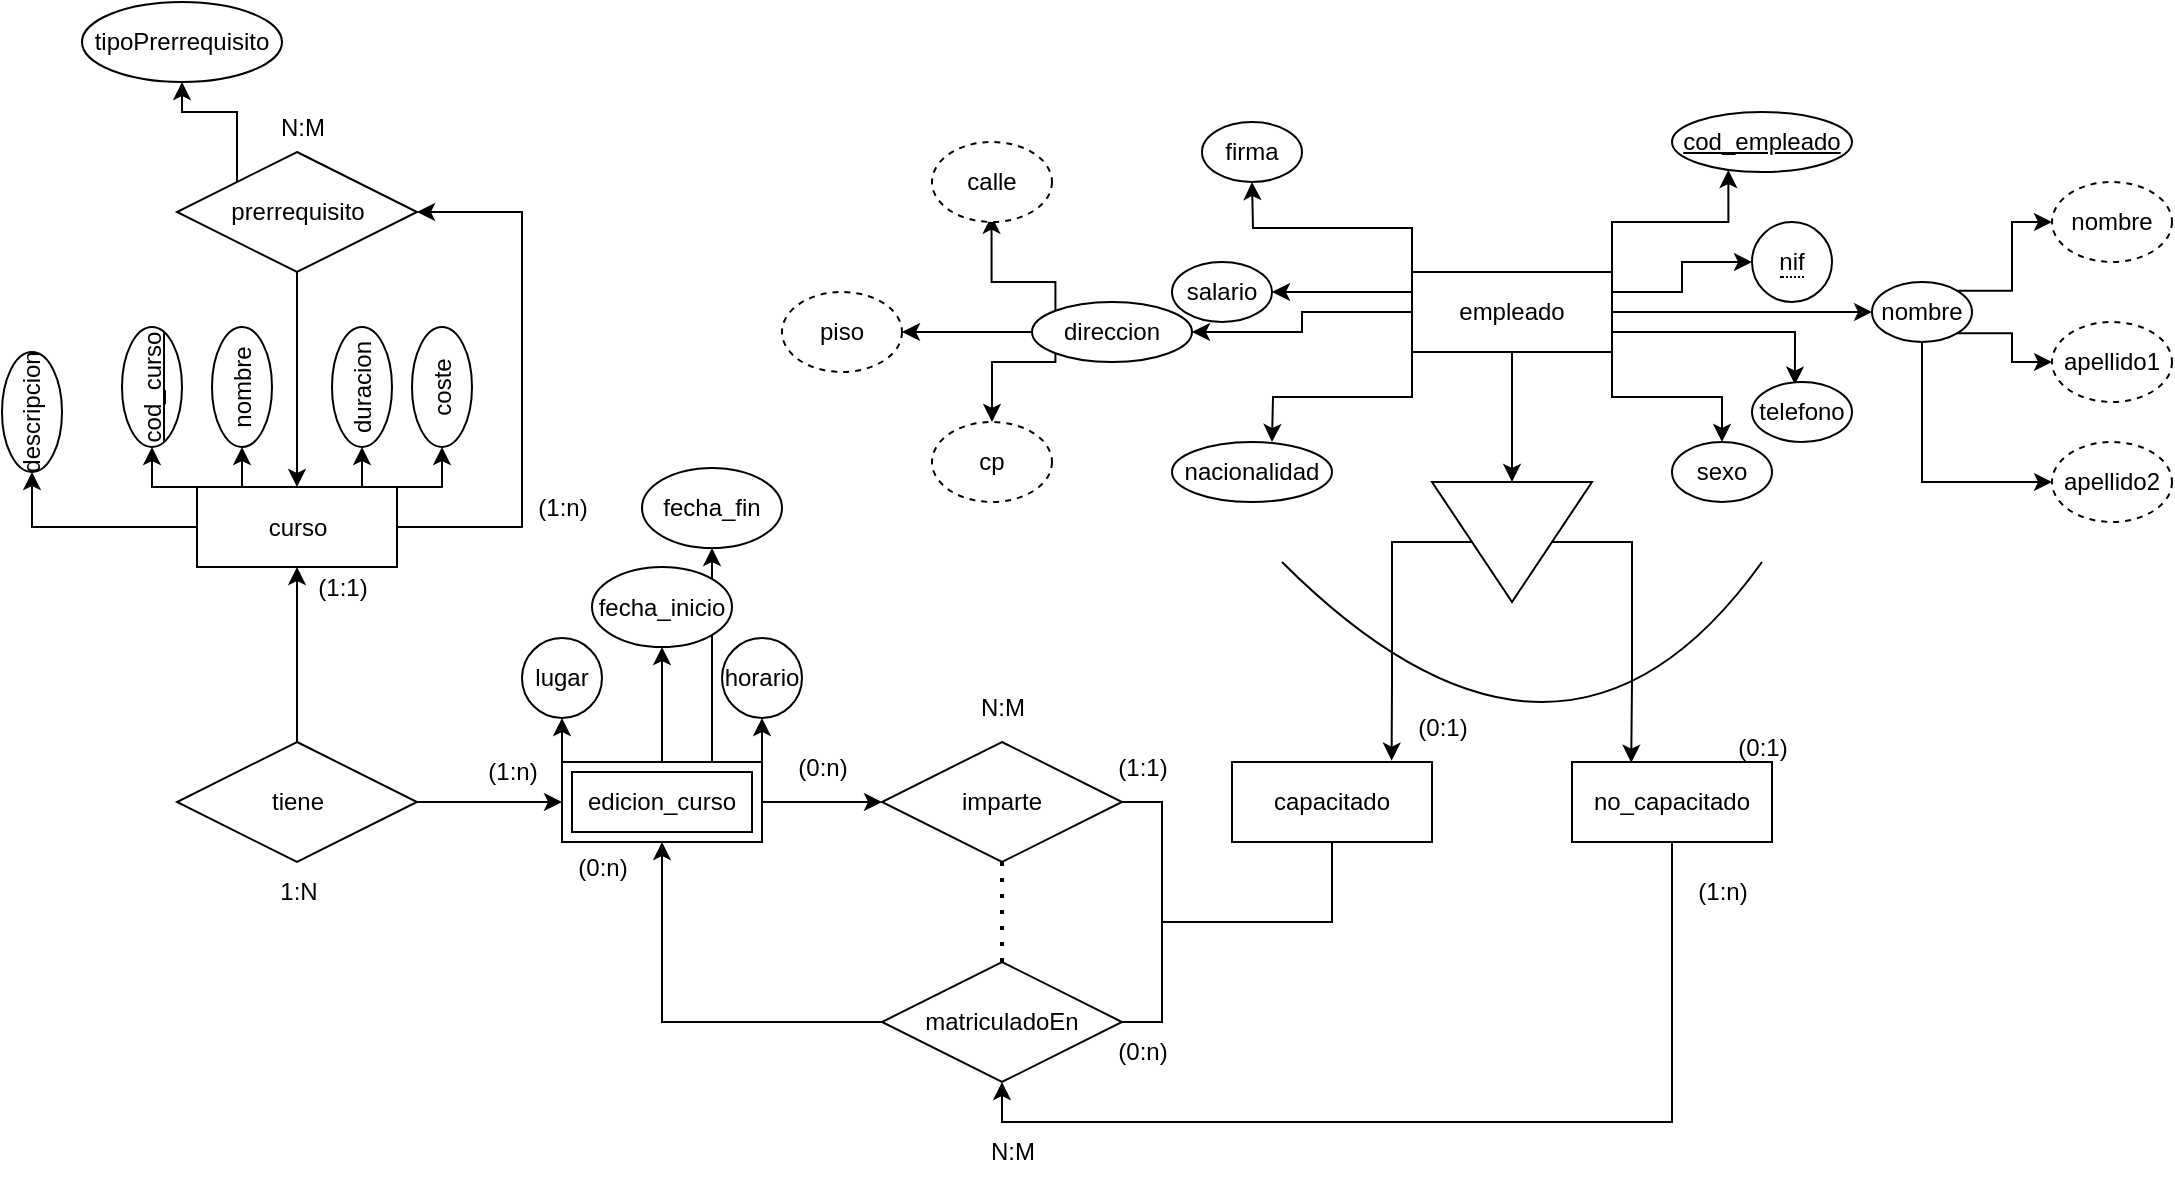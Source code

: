 <mxfile version="28.1.2">
  <diagram name="Página-1" id="0zJCw1sYovtuaRxypsm6">
    <mxGraphModel dx="1148" dy="580" grid="1" gridSize="10" guides="1" tooltips="1" connect="1" arrows="1" fold="1" page="1" pageScale="1" pageWidth="1169" pageHeight="827" math="0" shadow="0">
      <root>
        <mxCell id="0" />
        <mxCell id="1" parent="0" />
        <mxCell id="AZbEY5aal7Knsx-DjhQu-7" style="edgeStyle=orthogonalEdgeStyle;rounded=0;orthogonalLoop=1;jettySize=auto;html=1;exitX=0;exitY=0;exitDx=0;exitDy=0;entryX=0;entryY=0.5;entryDx=0;entryDy=0;" edge="1" parent="1" source="KuVAr_w8Dm7MHAjm1UZN-1" target="AZbEY5aal7Knsx-DjhQu-14">
          <mxGeometry relative="1" as="geometry">
            <mxPoint x="120" y="302.5" as="targetPoint" />
          </mxGeometry>
        </mxCell>
        <mxCell id="AZbEY5aal7Knsx-DjhQu-8" style="edgeStyle=orthogonalEdgeStyle;rounded=0;orthogonalLoop=1;jettySize=auto;html=1;exitX=0.25;exitY=0;exitDx=0;exitDy=0;entryX=0;entryY=0.5;entryDx=0;entryDy=0;" edge="1" parent="1" source="KuVAr_w8Dm7MHAjm1UZN-1" target="AZbEY5aal7Knsx-DjhQu-12">
          <mxGeometry relative="1" as="geometry">
            <mxPoint x="160" y="302.5" as="targetPoint" />
          </mxGeometry>
        </mxCell>
        <mxCell id="AZbEY5aal7Knsx-DjhQu-10" style="edgeStyle=orthogonalEdgeStyle;rounded=0;orthogonalLoop=1;jettySize=auto;html=1;exitX=0.75;exitY=0;exitDx=0;exitDy=0;entryX=0;entryY=0.5;entryDx=0;entryDy=0;" edge="1" parent="1" source="KuVAr_w8Dm7MHAjm1UZN-1" target="AZbEY5aal7Knsx-DjhQu-16">
          <mxGeometry relative="1" as="geometry">
            <mxPoint x="220" y="302.5" as="targetPoint" />
          </mxGeometry>
        </mxCell>
        <mxCell id="AZbEY5aal7Knsx-DjhQu-11" style="edgeStyle=orthogonalEdgeStyle;rounded=0;orthogonalLoop=1;jettySize=auto;html=1;exitX=1;exitY=0;exitDx=0;exitDy=0;entryX=0;entryY=0.5;entryDx=0;entryDy=0;" edge="1" parent="1" source="KuVAr_w8Dm7MHAjm1UZN-1" target="AZbEY5aal7Knsx-DjhQu-17">
          <mxGeometry relative="1" as="geometry">
            <mxPoint x="250" y="302.5" as="targetPoint" />
          </mxGeometry>
        </mxCell>
        <mxCell id="AZbEY5aal7Knsx-DjhQu-90" style="edgeStyle=orthogonalEdgeStyle;rounded=0;orthogonalLoop=1;jettySize=auto;html=1;exitX=0;exitY=0.5;exitDx=0;exitDy=0;entryX=0;entryY=0.5;entryDx=0;entryDy=0;" edge="1" parent="1" source="KuVAr_w8Dm7MHAjm1UZN-1" target="AZbEY5aal7Knsx-DjhQu-15">
          <mxGeometry relative="1" as="geometry" />
        </mxCell>
        <mxCell id="AZbEY5aal7Knsx-DjhQu-92" style="edgeStyle=orthogonalEdgeStyle;rounded=0;orthogonalLoop=1;jettySize=auto;html=1;exitX=1;exitY=0.5;exitDx=0;exitDy=0;entryX=1;entryY=0.5;entryDx=0;entryDy=0;" edge="1" parent="1" source="KuVAr_w8Dm7MHAjm1UZN-1" target="AZbEY5aal7Knsx-DjhQu-91">
          <mxGeometry relative="1" as="geometry">
            <Array as="points">
              <mxPoint x="300" y="342" />
              <mxPoint x="300" y="185" />
            </Array>
          </mxGeometry>
        </mxCell>
        <mxCell id="KuVAr_w8Dm7MHAjm1UZN-1" value="curso" style="whiteSpace=wrap;html=1;align=center;" parent="1" vertex="1">
          <mxGeometry x="137.5" y="322.5" width="100" height="40" as="geometry" />
        </mxCell>
        <mxCell id="AZbEY5aal7Knsx-DjhQu-23" style="edgeStyle=orthogonalEdgeStyle;rounded=0;orthogonalLoop=1;jettySize=auto;html=1;exitX=0;exitY=0;exitDx=0;exitDy=0;entryX=0.5;entryY=1;entryDx=0;entryDy=0;" edge="1" parent="1" source="KuVAr_w8Dm7MHAjm1UZN-3" target="AZbEY5aal7Knsx-DjhQu-22">
          <mxGeometry relative="1" as="geometry" />
        </mxCell>
        <mxCell id="AZbEY5aal7Knsx-DjhQu-26" style="edgeStyle=orthogonalEdgeStyle;rounded=0;orthogonalLoop=1;jettySize=auto;html=1;exitX=1;exitY=0;exitDx=0;exitDy=0;entryX=0.5;entryY=1;entryDx=0;entryDy=0;" edge="1" parent="1" source="KuVAr_w8Dm7MHAjm1UZN-3" target="AZbEY5aal7Knsx-DjhQu-25">
          <mxGeometry relative="1" as="geometry" />
        </mxCell>
        <mxCell id="AZbEY5aal7Knsx-DjhQu-27" style="edgeStyle=orthogonalEdgeStyle;rounded=0;orthogonalLoop=1;jettySize=auto;html=1;exitX=0.5;exitY=0;exitDx=0;exitDy=0;entryX=0.5;entryY=1;entryDx=0;entryDy=0;" edge="1" parent="1" source="KuVAr_w8Dm7MHAjm1UZN-3" target="AZbEY5aal7Knsx-DjhQu-24">
          <mxGeometry relative="1" as="geometry" />
        </mxCell>
        <mxCell id="AZbEY5aal7Knsx-DjhQu-88" value="" style="edgeStyle=orthogonalEdgeStyle;rounded=0;orthogonalLoop=1;jettySize=auto;html=1;" edge="1" parent="1" source="KuVAr_w8Dm7MHAjm1UZN-3" target="AZbEY5aal7Knsx-DjhQu-1">
          <mxGeometry relative="1" as="geometry" />
        </mxCell>
        <mxCell id="AZbEY5aal7Knsx-DjhQu-109" style="edgeStyle=orthogonalEdgeStyle;rounded=0;orthogonalLoop=1;jettySize=auto;html=1;exitX=0.75;exitY=0;exitDx=0;exitDy=0;entryX=0.5;entryY=1;entryDx=0;entryDy=0;" edge="1" parent="1" source="KuVAr_w8Dm7MHAjm1UZN-3" target="AZbEY5aal7Knsx-DjhQu-110">
          <mxGeometry relative="1" as="geometry">
            <mxPoint x="394.759" y="350" as="targetPoint" />
          </mxGeometry>
        </mxCell>
        <mxCell id="KuVAr_w8Dm7MHAjm1UZN-3" value="edicion_curso" style="shape=ext;margin=3;double=1;whiteSpace=wrap;html=1;align=center;" parent="1" vertex="1">
          <mxGeometry x="320" y="460" width="100" height="40" as="geometry" />
        </mxCell>
        <mxCell id="AZbEY5aal7Knsx-DjhQu-30" style="edgeStyle=orthogonalEdgeStyle;rounded=0;orthogonalLoop=1;jettySize=auto;html=1;exitX=0.5;exitY=1;exitDx=0;exitDy=0;entryX=0;entryY=0.5;entryDx=0;entryDy=0;" edge="1" parent="1" source="KuVAr_w8Dm7MHAjm1UZN-4" target="AZbEY5aal7Knsx-DjhQu-29">
          <mxGeometry relative="1" as="geometry" />
        </mxCell>
        <mxCell id="AZbEY5aal7Knsx-DjhQu-38" style="edgeStyle=orthogonalEdgeStyle;rounded=0;orthogonalLoop=1;jettySize=auto;html=1;exitX=1;exitY=0;exitDx=0;exitDy=0;entryX=0.313;entryY=0.967;entryDx=0;entryDy=0;entryPerimeter=0;" edge="1" parent="1" source="KuVAr_w8Dm7MHAjm1UZN-4" target="AZbEY5aal7Knsx-DjhQu-43">
          <mxGeometry relative="1" as="geometry">
            <mxPoint x="895" y="170" as="targetPoint" />
          </mxGeometry>
        </mxCell>
        <mxCell id="AZbEY5aal7Knsx-DjhQu-39" style="edgeStyle=orthogonalEdgeStyle;rounded=0;orthogonalLoop=1;jettySize=auto;html=1;exitX=1;exitY=0.25;exitDx=0;exitDy=0;" edge="1" parent="1" source="KuVAr_w8Dm7MHAjm1UZN-4" target="AZbEY5aal7Knsx-DjhQu-45">
          <mxGeometry relative="1" as="geometry">
            <mxPoint x="905" y="225.238" as="targetPoint" />
          </mxGeometry>
        </mxCell>
        <mxCell id="AZbEY5aal7Knsx-DjhQu-41" style="edgeStyle=orthogonalEdgeStyle;rounded=0;orthogonalLoop=1;jettySize=auto;html=1;exitX=1;exitY=0.75;exitDx=0;exitDy=0;entryX=0.429;entryY=0.043;entryDx=0;entryDy=0;entryPerimeter=0;" edge="1" parent="1" source="KuVAr_w8Dm7MHAjm1UZN-4" target="AZbEY5aal7Knsx-DjhQu-54">
          <mxGeometry relative="1" as="geometry">
            <mxPoint x="935" y="270" as="targetPoint" />
          </mxGeometry>
        </mxCell>
        <mxCell id="AZbEY5aal7Knsx-DjhQu-42" style="edgeStyle=orthogonalEdgeStyle;rounded=0;orthogonalLoop=1;jettySize=auto;html=1;exitX=1;exitY=1;exitDx=0;exitDy=0;entryX=0.5;entryY=0;entryDx=0;entryDy=0;" edge="1" parent="1" source="KuVAr_w8Dm7MHAjm1UZN-4" target="AZbEY5aal7Knsx-DjhQu-55">
          <mxGeometry relative="1" as="geometry">
            <mxPoint x="895" y="300" as="targetPoint" />
          </mxGeometry>
        </mxCell>
        <mxCell id="AZbEY5aal7Knsx-DjhQu-53" style="edgeStyle=orthogonalEdgeStyle;rounded=0;orthogonalLoop=1;jettySize=auto;html=1;exitX=1;exitY=0.5;exitDx=0;exitDy=0;entryX=0;entryY=0.5;entryDx=0;entryDy=0;" edge="1" parent="1" source="KuVAr_w8Dm7MHAjm1UZN-4" target="AZbEY5aal7Knsx-DjhQu-44">
          <mxGeometry relative="1" as="geometry" />
        </mxCell>
        <mxCell id="AZbEY5aal7Knsx-DjhQu-56" style="edgeStyle=orthogonalEdgeStyle;rounded=0;orthogonalLoop=1;jettySize=auto;html=1;exitX=0;exitY=0;exitDx=0;exitDy=0;" edge="1" parent="1" source="KuVAr_w8Dm7MHAjm1UZN-4">
          <mxGeometry relative="1" as="geometry">
            <mxPoint x="665" y="170" as="targetPoint" />
          </mxGeometry>
        </mxCell>
        <mxCell id="AZbEY5aal7Knsx-DjhQu-57" style="edgeStyle=orthogonalEdgeStyle;rounded=0;orthogonalLoop=1;jettySize=auto;html=1;exitX=0;exitY=0.25;exitDx=0;exitDy=0;" edge="1" parent="1" source="KuVAr_w8Dm7MHAjm1UZN-4">
          <mxGeometry relative="1" as="geometry">
            <mxPoint x="675" y="225" as="targetPoint" />
          </mxGeometry>
        </mxCell>
        <mxCell id="AZbEY5aal7Knsx-DjhQu-59" style="edgeStyle=orthogonalEdgeStyle;rounded=0;orthogonalLoop=1;jettySize=auto;html=1;exitX=0;exitY=1;exitDx=0;exitDy=0;" edge="1" parent="1" source="KuVAr_w8Dm7MHAjm1UZN-4">
          <mxGeometry relative="1" as="geometry">
            <mxPoint x="675" y="300" as="targetPoint" />
          </mxGeometry>
        </mxCell>
        <mxCell id="AZbEY5aal7Knsx-DjhQu-65" value="" style="edgeStyle=orthogonalEdgeStyle;rounded=0;orthogonalLoop=1;jettySize=auto;html=1;" edge="1" parent="1" source="KuVAr_w8Dm7MHAjm1UZN-4" target="AZbEY5aal7Knsx-DjhQu-63">
          <mxGeometry relative="1" as="geometry" />
        </mxCell>
        <mxCell id="KuVAr_w8Dm7MHAjm1UZN-4" value="empleado" style="whiteSpace=wrap;html=1;align=center;" parent="1" vertex="1">
          <mxGeometry x="745" y="215" width="100" height="40" as="geometry" />
        </mxCell>
        <mxCell id="AZbEY5aal7Knsx-DjhQu-1" value="imparte" style="shape=rhombus;perimeter=rhombusPerimeter;whiteSpace=wrap;html=1;align=center;" vertex="1" parent="1">
          <mxGeometry x="480" y="450" width="120" height="60" as="geometry" />
        </mxCell>
        <mxCell id="AZbEY5aal7Knsx-DjhQu-86" style="edgeStyle=orthogonalEdgeStyle;rounded=0;orthogonalLoop=1;jettySize=auto;html=1;exitX=0.5;exitY=0;exitDx=0;exitDy=0;entryX=0.5;entryY=1;entryDx=0;entryDy=0;" edge="1" parent="1" source="AZbEY5aal7Knsx-DjhQu-2" target="KuVAr_w8Dm7MHAjm1UZN-1">
          <mxGeometry relative="1" as="geometry" />
        </mxCell>
        <mxCell id="AZbEY5aal7Knsx-DjhQu-87" value="" style="edgeStyle=orthogonalEdgeStyle;rounded=0;orthogonalLoop=1;jettySize=auto;html=1;" edge="1" parent="1" source="AZbEY5aal7Knsx-DjhQu-2" target="KuVAr_w8Dm7MHAjm1UZN-3">
          <mxGeometry relative="1" as="geometry" />
        </mxCell>
        <mxCell id="AZbEY5aal7Knsx-DjhQu-2" value="tiene" style="shape=rhombus;perimeter=rhombusPerimeter;whiteSpace=wrap;html=1;align=center;" vertex="1" parent="1">
          <mxGeometry x="127.5" y="450" width="120" height="60" as="geometry" />
        </mxCell>
        <mxCell id="AZbEY5aal7Knsx-DjhQu-12" value="nombre" style="ellipse;whiteSpace=wrap;html=1;align=center;rotation=-90;" vertex="1" parent="1">
          <mxGeometry x="130" y="257.5" width="60" height="30" as="geometry" />
        </mxCell>
        <mxCell id="AZbEY5aal7Knsx-DjhQu-14" value="cod_curso" style="ellipse;whiteSpace=wrap;html=1;align=center;fontStyle=4;rotation=-90;" vertex="1" parent="1">
          <mxGeometry x="85" y="257.5" width="60" height="30" as="geometry" />
        </mxCell>
        <mxCell id="AZbEY5aal7Knsx-DjhQu-15" value="descripcion" style="ellipse;whiteSpace=wrap;html=1;align=center;rotation=-90;" vertex="1" parent="1">
          <mxGeometry x="25" y="270" width="60" height="30" as="geometry" />
        </mxCell>
        <mxCell id="AZbEY5aal7Knsx-DjhQu-16" value="duracion" style="ellipse;whiteSpace=wrap;html=1;align=center;rotation=-90;" vertex="1" parent="1">
          <mxGeometry x="190" y="257.5" width="60" height="30" as="geometry" />
        </mxCell>
        <mxCell id="AZbEY5aal7Knsx-DjhQu-17" value="coste" style="ellipse;whiteSpace=wrap;html=1;align=center;rotation=-90;" vertex="1" parent="1">
          <mxGeometry x="230" y="257.5" width="60" height="30" as="geometry" />
        </mxCell>
        <mxCell id="AZbEY5aal7Knsx-DjhQu-22" value="lugar" style="ellipse;whiteSpace=wrap;html=1;align=center;" vertex="1" parent="1">
          <mxGeometry x="300" y="398" width="40" height="40" as="geometry" />
        </mxCell>
        <mxCell id="AZbEY5aal7Knsx-DjhQu-24" value="fecha_inicio" style="ellipse;whiteSpace=wrap;html=1;align=center;" vertex="1" parent="1">
          <mxGeometry x="335" y="362.5" width="70" height="40" as="geometry" />
        </mxCell>
        <mxCell id="AZbEY5aal7Knsx-DjhQu-25" value="horario" style="ellipse;whiteSpace=wrap;html=1;align=center;" vertex="1" parent="1">
          <mxGeometry x="400" y="398" width="40" height="40" as="geometry" />
        </mxCell>
        <mxCell id="AZbEY5aal7Knsx-DjhQu-33" style="edgeStyle=orthogonalEdgeStyle;rounded=0;orthogonalLoop=1;jettySize=auto;html=1;exitX=0.5;exitY=0;exitDx=0;exitDy=0;entryX=0.296;entryY=0.009;entryDx=0;entryDy=0;entryPerimeter=0;" edge="1" parent="1" source="AZbEY5aal7Knsx-DjhQu-29" target="AZbEY5aal7Knsx-DjhQu-35">
          <mxGeometry relative="1" as="geometry">
            <mxPoint x="855" y="460" as="targetPoint" />
            <Array as="points">
              <mxPoint x="855" y="350" />
              <mxPoint x="855" y="420" />
            </Array>
          </mxGeometry>
        </mxCell>
        <mxCell id="AZbEY5aal7Knsx-DjhQu-29" value="" style="triangle;whiteSpace=wrap;html=1;rotation=90;" vertex="1" parent="1">
          <mxGeometry x="765" y="310" width="60" height="80" as="geometry" />
        </mxCell>
        <mxCell id="AZbEY5aal7Knsx-DjhQu-34" value="capacitado" style="whiteSpace=wrap;html=1;align=center;" vertex="1" parent="1">
          <mxGeometry x="655" y="460" width="100" height="40" as="geometry" />
        </mxCell>
        <mxCell id="AZbEY5aal7Knsx-DjhQu-113" style="edgeStyle=orthogonalEdgeStyle;rounded=0;orthogonalLoop=1;jettySize=auto;html=1;exitX=0.5;exitY=1;exitDx=0;exitDy=0;entryX=0.5;entryY=1;entryDx=0;entryDy=0;" edge="1" parent="1" source="AZbEY5aal7Knsx-DjhQu-35" target="AZbEY5aal7Knsx-DjhQu-95">
          <mxGeometry relative="1" as="geometry" />
        </mxCell>
        <mxCell id="AZbEY5aal7Knsx-DjhQu-35" value="no_capacitado" style="whiteSpace=wrap;html=1;align=center;" vertex="1" parent="1">
          <mxGeometry x="825" y="460" width="100" height="40" as="geometry" />
        </mxCell>
        <mxCell id="AZbEY5aal7Knsx-DjhQu-37" style="edgeStyle=orthogonalEdgeStyle;rounded=0;orthogonalLoop=1;jettySize=auto;html=1;exitX=0.5;exitY=1;exitDx=0;exitDy=0;entryX=0.798;entryY=-0.017;entryDx=0;entryDy=0;entryPerimeter=0;" edge="1" parent="1" source="AZbEY5aal7Knsx-DjhQu-29" target="AZbEY5aal7Knsx-DjhQu-34">
          <mxGeometry relative="1" as="geometry">
            <Array as="points">
              <mxPoint x="735" y="350" />
              <mxPoint x="735" y="420" />
            </Array>
          </mxGeometry>
        </mxCell>
        <mxCell id="AZbEY5aal7Knsx-DjhQu-43" value="cod_empleado" style="ellipse;whiteSpace=wrap;html=1;align=center;fontStyle=4;rotation=0;" vertex="1" parent="1">
          <mxGeometry x="875" y="135" width="90" height="30" as="geometry" />
        </mxCell>
        <mxCell id="AZbEY5aal7Knsx-DjhQu-48" style="edgeStyle=orthogonalEdgeStyle;rounded=0;orthogonalLoop=1;jettySize=auto;html=1;exitX=1;exitY=0;exitDx=0;exitDy=0;entryX=0;entryY=0.5;entryDx=0;entryDy=0;" edge="1" parent="1" source="AZbEY5aal7Knsx-DjhQu-44" target="AZbEY5aal7Knsx-DjhQu-46">
          <mxGeometry relative="1" as="geometry" />
        </mxCell>
        <mxCell id="AZbEY5aal7Knsx-DjhQu-49" style="edgeStyle=orthogonalEdgeStyle;rounded=0;orthogonalLoop=1;jettySize=auto;html=1;exitX=1;exitY=1;exitDx=0;exitDy=0;entryX=0;entryY=0.5;entryDx=0;entryDy=0;" edge="1" parent="1" source="AZbEY5aal7Knsx-DjhQu-44" target="AZbEY5aal7Knsx-DjhQu-47">
          <mxGeometry relative="1" as="geometry" />
        </mxCell>
        <mxCell id="AZbEY5aal7Knsx-DjhQu-51" style="edgeStyle=orthogonalEdgeStyle;rounded=0;orthogonalLoop=1;jettySize=auto;html=1;exitX=0.5;exitY=1;exitDx=0;exitDy=0;entryX=0;entryY=0.5;entryDx=0;entryDy=0;" edge="1" parent="1" source="AZbEY5aal7Knsx-DjhQu-44" target="AZbEY5aal7Knsx-DjhQu-50">
          <mxGeometry relative="1" as="geometry" />
        </mxCell>
        <mxCell id="AZbEY5aal7Knsx-DjhQu-44" value="nombre" style="ellipse;whiteSpace=wrap;html=1;align=center;rotation=0;" vertex="1" parent="1">
          <mxGeometry x="975" y="220" width="50" height="30" as="geometry" />
        </mxCell>
        <mxCell id="AZbEY5aal7Knsx-DjhQu-45" value="&lt;span style=&quot;border-bottom: 1px dotted&quot;&gt;nif&lt;/span&gt;" style="ellipse;whiteSpace=wrap;html=1;align=center;" vertex="1" parent="1">
          <mxGeometry x="915" y="190" width="40" height="40" as="geometry" />
        </mxCell>
        <mxCell id="AZbEY5aal7Knsx-DjhQu-46" value="no&lt;span style=&quot;color: rgba(0, 0, 0, 0); font-family: monospace; font-size: 0px; text-align: start; text-wrap-mode: nowrap;&quot;&gt;%3CmxGraphModel%3E%3Croot%3E%3CmxCell%20id%3D%220%22%2F%3E%3CmxCell%20id%3D%221%22%20parent%3D%220%22%2F%3E%3CmxCell%20id%3D%222%22%20value%3D%22coste%22%20style%3D%22ellipse%3BwhiteSpace%3Dwrap%3Bhtml%3D1%3Balign%3Dcenter%3Brotation%3D-90%3B%22%20vertex%3D%221%22%20parent%3D%221%22%3E%3CmxGeometry%20x%3D%22540%22%20y%3D%2230%22%20width%3D%2260%22%20height%3D%2230%22%20as%3D%22geometry%22%2F%3E%3C%2FmxCell%3E%3C%2Froot%3E%3C%2FmxGraphModel%3E&lt;/span&gt;mbre" style="ellipse;whiteSpace=wrap;html=1;align=center;dashed=1;" vertex="1" parent="1">
          <mxGeometry x="1065" y="170" width="60" height="40" as="geometry" />
        </mxCell>
        <mxCell id="AZbEY5aal7Knsx-DjhQu-47" value="apellido1" style="ellipse;whiteSpace=wrap;html=1;align=center;dashed=1;" vertex="1" parent="1">
          <mxGeometry x="1065" y="240" width="60" height="40" as="geometry" />
        </mxCell>
        <mxCell id="AZbEY5aal7Knsx-DjhQu-50" value="apellido2" style="ellipse;whiteSpace=wrap;html=1;align=center;dashed=1;" vertex="1" parent="1">
          <mxGeometry x="1065" y="300" width="60" height="40" as="geometry" />
        </mxCell>
        <mxCell id="AZbEY5aal7Knsx-DjhQu-54" value="telefono" style="ellipse;whiteSpace=wrap;html=1;align=center;rotation=0;" vertex="1" parent="1">
          <mxGeometry x="915" y="270" width="50" height="30" as="geometry" />
        </mxCell>
        <mxCell id="AZbEY5aal7Knsx-DjhQu-55" value="sexo" style="ellipse;whiteSpace=wrap;html=1;align=center;rotation=0;" vertex="1" parent="1">
          <mxGeometry x="875" y="300" width="50" height="30" as="geometry" />
        </mxCell>
        <mxCell id="AZbEY5aal7Knsx-DjhQu-60" value="firma" style="ellipse;whiteSpace=wrap;html=1;align=center;rotation=0;" vertex="1" parent="1">
          <mxGeometry x="640" y="140" width="50" height="30" as="geometry" />
        </mxCell>
        <mxCell id="AZbEY5aal7Knsx-DjhQu-61" value="nacionalidad" style="ellipse;whiteSpace=wrap;html=1;align=center;rotation=0;" vertex="1" parent="1">
          <mxGeometry x="625" y="300" width="80" height="30" as="geometry" />
        </mxCell>
        <mxCell id="AZbEY5aal7Knsx-DjhQu-62" value="salario" style="ellipse;whiteSpace=wrap;html=1;align=center;rotation=0;" vertex="1" parent="1">
          <mxGeometry x="625" y="210" width="50" height="30" as="geometry" />
        </mxCell>
        <mxCell id="AZbEY5aal7Knsx-DjhQu-66" style="edgeStyle=orthogonalEdgeStyle;rounded=0;orthogonalLoop=1;jettySize=auto;html=1;exitX=0;exitY=0;exitDx=0;exitDy=0;entryX=0.496;entryY=0.921;entryDx=0;entryDy=0;entryPerimeter=0;" edge="1" parent="1" source="AZbEY5aal7Knsx-DjhQu-63" target="AZbEY5aal7Knsx-DjhQu-69">
          <mxGeometry relative="1" as="geometry">
            <mxPoint x="535" y="190" as="targetPoint" />
            <Array as="points">
              <mxPoint x="567" y="220" />
              <mxPoint x="535" y="220" />
            </Array>
          </mxGeometry>
        </mxCell>
        <mxCell id="AZbEY5aal7Knsx-DjhQu-67" style="edgeStyle=orthogonalEdgeStyle;rounded=0;orthogonalLoop=1;jettySize=auto;html=1;exitX=0;exitY=0.5;exitDx=0;exitDy=0;entryX=1;entryY=0.5;entryDx=0;entryDy=0;" edge="1" parent="1" source="AZbEY5aal7Knsx-DjhQu-63" target="AZbEY5aal7Knsx-DjhQu-70">
          <mxGeometry relative="1" as="geometry">
            <mxPoint x="495" y="245" as="targetPoint" />
          </mxGeometry>
        </mxCell>
        <mxCell id="AZbEY5aal7Knsx-DjhQu-68" style="edgeStyle=orthogonalEdgeStyle;rounded=0;orthogonalLoop=1;jettySize=auto;html=1;exitX=0;exitY=1;exitDx=0;exitDy=0;entryX=0.5;entryY=0;entryDx=0;entryDy=0;" edge="1" parent="1" source="AZbEY5aal7Knsx-DjhQu-63" target="AZbEY5aal7Knsx-DjhQu-71">
          <mxGeometry relative="1" as="geometry">
            <mxPoint x="535" y="290" as="targetPoint" />
            <Array as="points">
              <mxPoint x="567" y="260" />
              <mxPoint x="535" y="260" />
            </Array>
          </mxGeometry>
        </mxCell>
        <mxCell id="AZbEY5aal7Knsx-DjhQu-63" value="direccion" style="ellipse;whiteSpace=wrap;html=1;align=center;rotation=0;" vertex="1" parent="1">
          <mxGeometry x="555" y="230" width="80" height="30" as="geometry" />
        </mxCell>
        <mxCell id="AZbEY5aal7Knsx-DjhQu-69" value="calle&lt;span style=&quot;color: rgba(0, 0, 0, 0); font-family: monospace; font-size: 0px; text-align: start; text-wrap-mode: nowrap;&quot;&gt;%3CmxGraphModel%3E%3Croot%3E%3CmxCell%20id%3D%220%22%2F%3E%3CmxCell%20id%3D%221%22%20parent%3D%220%22%2F%3E%3CmxCell%20id%3D%222%22%20value%3D%22coste%22%20style%3D%22ellipse%3BwhiteSpace%3Dwrap%3Bhtml%3D1%3Balign%3Dcenter%3Brotation%3D-90%3B%22%20vertex%3D%221%22%20parent%3D%221%22%3E%3CmxGeometry%20x%3D%22540%22%20y%3D%2230%22%20width%3D%2260%22%20height%3D%2230%22%20as%3D%22geometry%22%2F%3E%3C%2FmxCell%3E%3C%2Froot%3E%3C%2FmxGraphModeca&lt;/span&gt;" style="ellipse;whiteSpace=wrap;html=1;align=center;dashed=1;" vertex="1" parent="1">
          <mxGeometry x="505" y="150" width="60" height="40" as="geometry" />
        </mxCell>
        <mxCell id="AZbEY5aal7Knsx-DjhQu-70" value="piso" style="ellipse;whiteSpace=wrap;html=1;align=center;dashed=1;" vertex="1" parent="1">
          <mxGeometry x="430" y="225" width="60" height="40" as="geometry" />
        </mxCell>
        <mxCell id="AZbEY5aal7Knsx-DjhQu-71" value="cp" style="ellipse;whiteSpace=wrap;html=1;align=center;dashed=1;" vertex="1" parent="1">
          <mxGeometry x="505" y="290" width="60" height="40" as="geometry" />
        </mxCell>
        <mxCell id="AZbEY5aal7Knsx-DjhQu-75" value="1:N" style="text;html=1;align=center;verticalAlign=middle;resizable=0;points=[];autosize=1;strokeColor=none;fillColor=none;" vertex="1" parent="1">
          <mxGeometry x="167.5" y="510" width="40" height="30" as="geometry" />
        </mxCell>
        <mxCell id="AZbEY5aal7Knsx-DjhQu-76" value="" style="curved=1;endArrow=none;html=1;rounded=0;" edge="1" parent="1">
          <mxGeometry width="50" height="50" relative="1" as="geometry">
            <mxPoint x="680" y="360" as="sourcePoint" />
            <mxPoint x="920" y="360" as="targetPoint" />
            <Array as="points">
              <mxPoint x="750" y="430" />
              <mxPoint x="870" y="430" />
            </Array>
          </mxGeometry>
        </mxCell>
        <mxCell id="AZbEY5aal7Knsx-DjhQu-93" style="edgeStyle=orthogonalEdgeStyle;rounded=0;orthogonalLoop=1;jettySize=auto;html=1;exitX=0.5;exitY=1;exitDx=0;exitDy=0;entryX=0.5;entryY=0;entryDx=0;entryDy=0;" edge="1" parent="1" source="AZbEY5aal7Knsx-DjhQu-91" target="KuVAr_w8Dm7MHAjm1UZN-1">
          <mxGeometry relative="1" as="geometry" />
        </mxCell>
        <mxCell id="AZbEY5aal7Knsx-DjhQu-111" style="edgeStyle=orthogonalEdgeStyle;rounded=0;orthogonalLoop=1;jettySize=auto;html=1;exitX=0;exitY=0;exitDx=0;exitDy=0;" edge="1" parent="1" source="AZbEY5aal7Knsx-DjhQu-91" target="AZbEY5aal7Knsx-DjhQu-112">
          <mxGeometry relative="1" as="geometry">
            <mxPoint x="150" y="120" as="targetPoint" />
          </mxGeometry>
        </mxCell>
        <mxCell id="AZbEY5aal7Knsx-DjhQu-91" value="prerrequisito" style="shape=rhombus;perimeter=rhombusPerimeter;whiteSpace=wrap;html=1;align=center;" vertex="1" parent="1">
          <mxGeometry x="127.5" y="155" width="120" height="60" as="geometry" />
        </mxCell>
        <mxCell id="AZbEY5aal7Knsx-DjhQu-97" style="edgeStyle=orthogonalEdgeStyle;rounded=0;orthogonalLoop=1;jettySize=auto;html=1;exitX=0;exitY=0.5;exitDx=0;exitDy=0;entryX=0.5;entryY=1;entryDx=0;entryDy=0;" edge="1" parent="1" source="AZbEY5aal7Knsx-DjhQu-95" target="KuVAr_w8Dm7MHAjm1UZN-3">
          <mxGeometry relative="1" as="geometry" />
        </mxCell>
        <mxCell id="AZbEY5aal7Knsx-DjhQu-95" value="matriculadoEn" style="shape=rhombus;perimeter=rhombusPerimeter;whiteSpace=wrap;html=1;align=center;" vertex="1" parent="1">
          <mxGeometry x="480" y="560" width="120" height="60" as="geometry" />
        </mxCell>
        <mxCell id="AZbEY5aal7Knsx-DjhQu-98" value="(1:1)" style="text;html=1;align=center;verticalAlign=middle;resizable=0;points=[];autosize=1;strokeColor=none;fillColor=none;" vertex="1" parent="1">
          <mxGeometry x="185" y="358" width="50" height="30" as="geometry" />
        </mxCell>
        <mxCell id="AZbEY5aal7Knsx-DjhQu-100" value="(1:n)" style="text;html=1;align=center;verticalAlign=middle;resizable=0;points=[];autosize=1;strokeColor=none;fillColor=none;" vertex="1" parent="1">
          <mxGeometry x="270" y="450" width="50" height="30" as="geometry" />
        </mxCell>
        <mxCell id="AZbEY5aal7Knsx-DjhQu-101" value="(1:1)" style="text;html=1;align=center;verticalAlign=middle;resizable=0;points=[];autosize=1;strokeColor=none;fillColor=none;" vertex="1" parent="1">
          <mxGeometry x="585" y="448" width="50" height="30" as="geometry" />
        </mxCell>
        <mxCell id="AZbEY5aal7Knsx-DjhQu-102" value="(0:n)" style="text;html=1;align=center;verticalAlign=middle;resizable=0;points=[];autosize=1;strokeColor=none;fillColor=none;" vertex="1" parent="1">
          <mxGeometry x="425" y="448" width="50" height="30" as="geometry" />
        </mxCell>
        <mxCell id="AZbEY5aal7Knsx-DjhQu-103" value="N:M" style="text;html=1;align=center;verticalAlign=middle;resizable=0;points=[];autosize=1;strokeColor=none;fillColor=none;" vertex="1" parent="1">
          <mxGeometry x="515" y="418" width="50" height="30" as="geometry" />
        </mxCell>
        <mxCell id="AZbEY5aal7Knsx-DjhQu-104" value="(1:n)" style="text;html=1;align=center;verticalAlign=middle;resizable=0;points=[];autosize=1;strokeColor=none;fillColor=none;" vertex="1" parent="1">
          <mxGeometry x="875" y="510" width="50" height="30" as="geometry" />
        </mxCell>
        <mxCell id="AZbEY5aal7Knsx-DjhQu-106" value="N:M" style="text;html=1;align=center;verticalAlign=middle;resizable=0;points=[];autosize=1;strokeColor=none;fillColor=none;" vertex="1" parent="1">
          <mxGeometry x="520" y="640" width="50" height="30" as="geometry" />
        </mxCell>
        <mxCell id="AZbEY5aal7Knsx-DjhQu-107" value="(1:n)" style="text;html=1;align=center;verticalAlign=middle;resizable=0;points=[];autosize=1;strokeColor=none;fillColor=none;" vertex="1" parent="1">
          <mxGeometry x="295" y="318" width="50" height="30" as="geometry" />
        </mxCell>
        <mxCell id="AZbEY5aal7Knsx-DjhQu-108" value="N:M" style="text;html=1;align=center;verticalAlign=middle;resizable=0;points=[];autosize=1;strokeColor=none;fillColor=none;" vertex="1" parent="1">
          <mxGeometry x="165" y="128" width="50" height="30" as="geometry" />
        </mxCell>
        <mxCell id="AZbEY5aal7Knsx-DjhQu-110" value="fecha_fin" style="ellipse;whiteSpace=wrap;html=1;align=center;" vertex="1" parent="1">
          <mxGeometry x="360" y="313" width="70" height="40" as="geometry" />
        </mxCell>
        <mxCell id="AZbEY5aal7Knsx-DjhQu-112" value="tipoPrerrequisito" style="ellipse;whiteSpace=wrap;html=1;align=center;" vertex="1" parent="1">
          <mxGeometry x="80" y="80" width="100" height="40" as="geometry" />
        </mxCell>
        <mxCell id="AZbEY5aal7Knsx-DjhQu-115" value="" style="endArrow=none;dashed=1;html=1;dashPattern=1 3;strokeWidth=2;rounded=0;exitX=0.5;exitY=0;exitDx=0;exitDy=0;entryX=0.5;entryY=1;entryDx=0;entryDy=0;" edge="1" parent="1" source="AZbEY5aal7Knsx-DjhQu-95" target="AZbEY5aal7Knsx-DjhQu-1">
          <mxGeometry width="50" height="50" relative="1" as="geometry">
            <mxPoint x="510" y="420" as="sourcePoint" />
            <mxPoint x="560" y="370" as="targetPoint" />
          </mxGeometry>
        </mxCell>
        <mxCell id="AZbEY5aal7Knsx-DjhQu-116" value="(0:1)" style="text;html=1;align=center;verticalAlign=middle;resizable=0;points=[];autosize=1;strokeColor=none;fillColor=none;" vertex="1" parent="1">
          <mxGeometry x="735" y="428" width="50" height="30" as="geometry" />
        </mxCell>
        <mxCell id="AZbEY5aal7Knsx-DjhQu-117" value="(0:1)" style="text;html=1;align=center;verticalAlign=middle;resizable=0;points=[];autosize=1;strokeColor=none;fillColor=none;" vertex="1" parent="1">
          <mxGeometry x="895" y="438" width="50" height="30" as="geometry" />
        </mxCell>
        <mxCell id="AZbEY5aal7Knsx-DjhQu-118" value="(0:n)" style="text;html=1;align=center;verticalAlign=middle;resizable=0;points=[];autosize=1;strokeColor=none;fillColor=none;" vertex="1" parent="1">
          <mxGeometry x="315" y="498" width="50" height="30" as="geometry" />
        </mxCell>
        <mxCell id="AZbEY5aal7Knsx-DjhQu-119" value="(0:n)" style="text;html=1;align=center;verticalAlign=middle;resizable=0;points=[];autosize=1;strokeColor=none;fillColor=none;" vertex="1" parent="1">
          <mxGeometry x="585" y="590" width="50" height="30" as="geometry" />
        </mxCell>
        <mxCell id="AZbEY5aal7Knsx-DjhQu-123" value="" style="endArrow=none;html=1;rounded=0;" edge="1" parent="1">
          <mxGeometry width="50" height="50" relative="1" as="geometry">
            <mxPoint x="600" y="590" as="sourcePoint" />
            <mxPoint x="620" y="530" as="targetPoint" />
            <Array as="points">
              <mxPoint x="620" y="590" />
            </Array>
          </mxGeometry>
        </mxCell>
        <mxCell id="AZbEY5aal7Knsx-DjhQu-124" value="" style="endArrow=none;html=1;rounded=0;exitX=1;exitY=0.5;exitDx=0;exitDy=0;" edge="1" parent="1" source="AZbEY5aal7Knsx-DjhQu-1">
          <mxGeometry width="50" height="50" relative="1" as="geometry">
            <mxPoint x="635" y="560" as="sourcePoint" />
            <mxPoint x="620" y="530" as="targetPoint" />
            <Array as="points">
              <mxPoint x="620" y="480" />
            </Array>
          </mxGeometry>
        </mxCell>
        <mxCell id="AZbEY5aal7Knsx-DjhQu-126" value="" style="endArrow=none;html=1;rounded=0;entryX=0.5;entryY=1;entryDx=0;entryDy=0;" edge="1" parent="1" target="AZbEY5aal7Knsx-DjhQu-34">
          <mxGeometry width="50" height="50" relative="1" as="geometry">
            <mxPoint x="620" y="540" as="sourcePoint" />
            <mxPoint x="560" y="370" as="targetPoint" />
            <Array as="points">
              <mxPoint x="705" y="540" />
            </Array>
          </mxGeometry>
        </mxCell>
      </root>
    </mxGraphModel>
  </diagram>
</mxfile>
